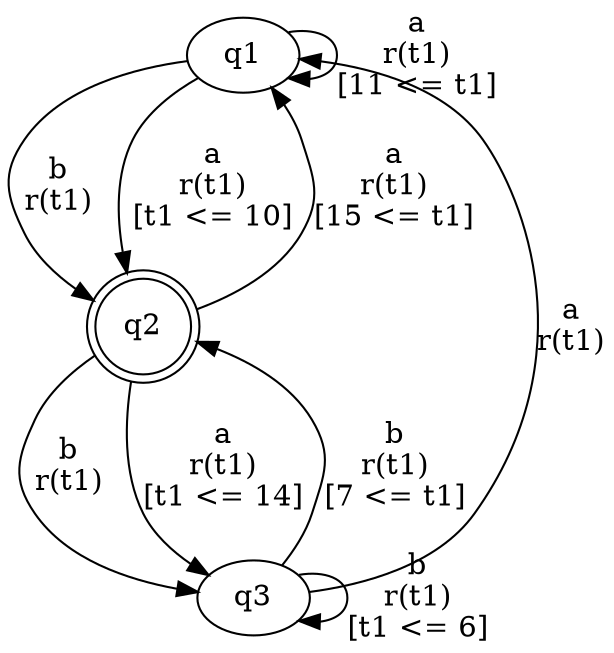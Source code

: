 digraph L {
	qq1[label=q1]
	qq2[label=q2 shape=doublecircle]
	qq3[label=q3]
	qq1 -> qq2[label="b\nr(t1)\n"]
	qq2 -> qq3[label="b\nr(t1)\n"]
	qq3 -> qq3[label="b\nr(t1)\n[t1 <= 6]"]
	qq3 -> qq1[label="a\nr(t1)\n"]
	qq3 -> qq2[label="b\nr(t1)\n[7 <= t1]"]
	qq2 -> qq1[label="a\nr(t1)\n[15 <= t1]"]
	qq2 -> qq3[label="a\nr(t1)\n[t1 <= 14]"]
	qq1 -> qq1[label="a\nr(t1)\n[11 <= t1]"]
	qq1 -> qq2[label="a\nr(t1)\n[t1 <= 10]"]
}
